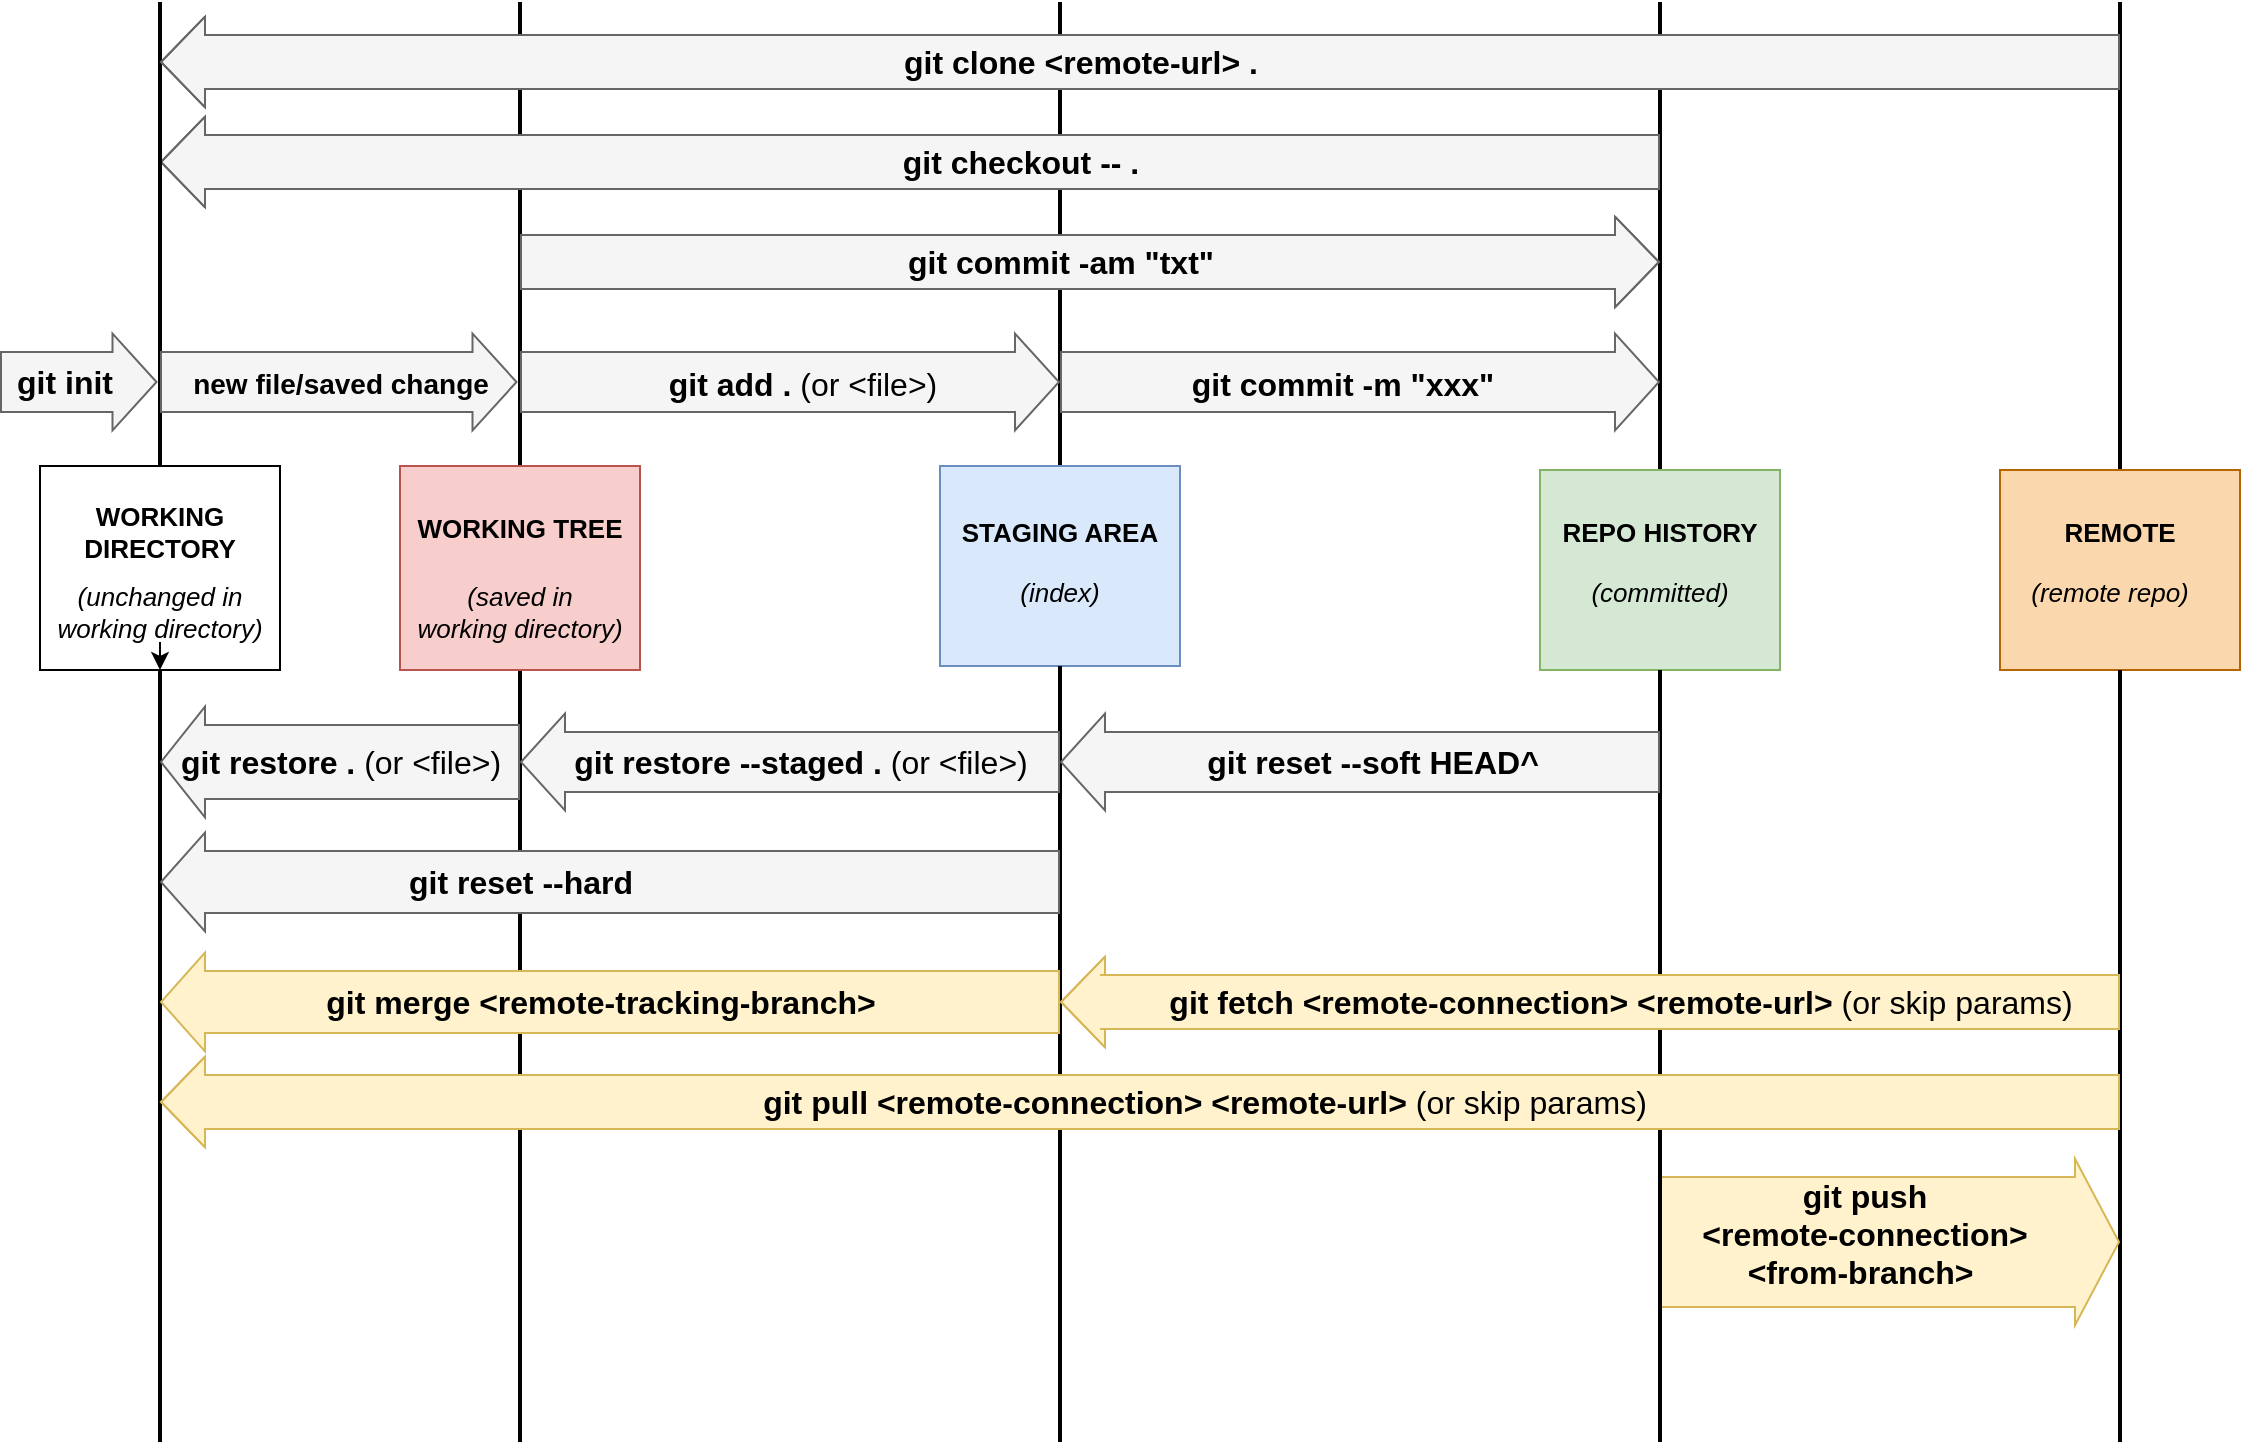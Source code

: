 <mxfile version="15.9.4" type="device"><diagram id="P35_t219VjbHzBjbyaFw" name="Page-1"><mxGraphModel dx="1379" dy="729" grid="1" gridSize="10" guides="1" tooltips="1" connect="1" arrows="1" fold="1" page="1" pageScale="1" pageWidth="1169" pageHeight="827" math="0" shadow="0"><root><mxCell id="0"/><mxCell id="1" parent="0"/><mxCell id="e2-frQNVOFfccnvgSo4z-17" value="" style="endArrow=none;html=1;rounded=0;startSize=0;endSize=7;strokeWidth=2;" parent="1" target="e2-frQNVOFfccnvgSo4z-6" edge="1"><mxGeometry width="50" height="50" relative="1" as="geometry"><mxPoint x="300" y="800" as="sourcePoint"/><mxPoint x="230" y="120" as="targetPoint"/></mxGeometry></mxCell><mxCell id="e2-frQNVOFfccnvgSo4z-16" value="" style="endArrow=none;html=1;rounded=0;startSize=0;endSize=7;startArrow=none;strokeWidth=2;" parent="1" source="e2-frQNVOFfccnvgSo4z-6" edge="1"><mxGeometry width="50" height="50" relative="1" as="geometry"><mxPoint x="230" y="780" as="sourcePoint"/><mxPoint x="300" y="80" as="targetPoint"/></mxGeometry></mxCell><mxCell id="e2-frQNVOFfccnvgSo4z-20" value="" style="endArrow=none;html=1;rounded=0;startSize=0;endSize=7;startArrow=none;strokeWidth=2;" parent="1" source="e2-frQNVOFfccnvgSo4z-21" edge="1"><mxGeometry width="50" height="50" relative="1" as="geometry"><mxPoint x="550" y="780" as="sourcePoint"/><mxPoint x="570" y="80" as="targetPoint"/><Array as="points"><mxPoint x="570" y="110"/></Array></mxGeometry></mxCell><mxCell id="e2-frQNVOFfccnvgSo4z-27" value="" style="group" parent="1" vertex="1" connectable="0"><mxGeometry x="1040" y="80" width="120" height="720" as="geometry"/></mxCell><mxCell id="e2-frQNVOFfccnvgSo4z-28" value="" style="endArrow=none;html=1;rounded=0;startSize=0;endSize=7;startArrow=none;strokeWidth=2;" parent="e2-frQNVOFfccnvgSo4z-27" source="e2-frQNVOFfccnvgSo4z-29" edge="1"><mxGeometry width="50" height="50" relative="1" as="geometry"><mxPoint x="60" y="700" as="sourcePoint"/><mxPoint x="60" as="targetPoint"/></mxGeometry></mxCell><mxCell id="e2-frQNVOFfccnvgSo4z-29" value="" style="rounded=0;whiteSpace=wrap;html=1;fillColor=#fad7ac;strokeColor=#b46504;" parent="e2-frQNVOFfccnvgSo4z-27" vertex="1"><mxGeometry y="234" width="120" height="100" as="geometry"/></mxCell><mxCell id="e2-frQNVOFfccnvgSo4z-30" value="" style="endArrow=none;html=1;rounded=0;startSize=0;endSize=7;strokeWidth=2;" parent="e2-frQNVOFfccnvgSo4z-27" target="e2-frQNVOFfccnvgSo4z-29" edge="1"><mxGeometry width="50" height="50" relative="1" as="geometry"><mxPoint x="60" y="720" as="sourcePoint"/><mxPoint x="60" y="40" as="targetPoint"/></mxGeometry></mxCell><mxCell id="e2-frQNVOFfccnvgSo4z-37" value="&lt;span style=&quot;font-size: 13px&quot;&gt;REMOTE&lt;/span&gt;" style="text;html=1;strokeColor=none;fillColor=none;align=center;verticalAlign=middle;whiteSpace=wrap;rounded=0;fontStyle=1;fontSize=13;" parent="e2-frQNVOFfccnvgSo4z-27" vertex="1"><mxGeometry y="250" width="120" height="30" as="geometry"/></mxCell><mxCell id="e2-frQNVOFfccnvgSo4z-44" value="&lt;span style=&quot;font-size: 13px&quot;&gt;(remote repo)&lt;/span&gt;" style="text;html=1;strokeColor=none;fillColor=none;align=center;verticalAlign=middle;whiteSpace=wrap;rounded=0;fontStyle=2;fontSize=13;" parent="e2-frQNVOFfccnvgSo4z-27" vertex="1"><mxGeometry x="-10" y="280" width="130" height="30" as="geometry"/></mxCell><mxCell id="90mctrwNIaIoMtCGeNcC-7" value="" style="shape=flexArrow;endArrow=block;rounded=0;endWidth=17.333;endSize=7;startSize=0;startArrow=none;startFill=0;endFill=0;width=65;fillColor=#fff2cc;strokeColor=#d6b656;" edge="1" parent="e2-frQNVOFfccnvgSo4z-27"><mxGeometry width="50" height="50" relative="1" as="geometry"><mxPoint x="-170" y="620" as="sourcePoint"/><mxPoint x="60" y="620" as="targetPoint"/><Array as="points"/></mxGeometry></mxCell><mxCell id="90mctrwNIaIoMtCGeNcC-8" value="&lt;b&gt;git push &lt;br&gt;&amp;lt;remote-connection&amp;gt; &lt;br&gt;&amp;lt;from-branch&amp;gt;&amp;nbsp;&lt;/b&gt;" style="edgeLabel;align=center;verticalAlign=middle;resizable=0;points=[];fontSize=16;html=1;labelBackgroundColor=none;spacing=9;" vertex="1" connectable="0" parent="90mctrwNIaIoMtCGeNcC-7"><mxGeometry x="-0.075" y="2" relative="1" as="geometry"><mxPoint x="-5" y="-2" as="offset"/></mxGeometry></mxCell><mxCell id="e2-frQNVOFfccnvgSo4z-23" value="" style="group" parent="1" vertex="1" connectable="0"><mxGeometry x="810" y="80" width="120" height="720" as="geometry"/></mxCell><mxCell id="e2-frQNVOFfccnvgSo4z-24" value="" style="endArrow=none;html=1;rounded=0;startSize=0;endSize=7;startArrow=none;strokeWidth=2;" parent="e2-frQNVOFfccnvgSo4z-23" source="e2-frQNVOFfccnvgSo4z-25" edge="1"><mxGeometry width="50" height="50" relative="1" as="geometry"><mxPoint x="60" y="700" as="sourcePoint"/><mxPoint x="60" as="targetPoint"/></mxGeometry></mxCell><mxCell id="e2-frQNVOFfccnvgSo4z-25" value="" style="rounded=0;whiteSpace=wrap;html=1;fillColor=#d5e8d4;strokeColor=#82b366;" parent="e2-frQNVOFfccnvgSo4z-23" vertex="1"><mxGeometry y="234" width="120" height="100" as="geometry"/></mxCell><mxCell id="e2-frQNVOFfccnvgSo4z-26" value="" style="endArrow=none;html=1;rounded=0;startSize=0;endSize=7;strokeWidth=2;" parent="e2-frQNVOFfccnvgSo4z-23" target="e2-frQNVOFfccnvgSo4z-25" edge="1"><mxGeometry width="50" height="50" relative="1" as="geometry"><mxPoint x="60" y="720" as="sourcePoint"/><mxPoint x="60" y="40" as="targetPoint"/></mxGeometry></mxCell><mxCell id="e2-frQNVOFfccnvgSo4z-34" value="&lt;span style=&quot;font-size: 13px&quot;&gt;REPO HISTORY&lt;/span&gt;" style="text;html=1;strokeColor=none;fillColor=none;align=center;verticalAlign=middle;whiteSpace=wrap;rounded=0;fontStyle=1;fontSize=13;" parent="e2-frQNVOFfccnvgSo4z-23" vertex="1"><mxGeometry y="250" width="120" height="30" as="geometry"/></mxCell><mxCell id="e2-frQNVOFfccnvgSo4z-36" value="&lt;span style=&quot;font-size: 13px&quot;&gt;(committed)&lt;/span&gt;" style="text;html=1;strokeColor=none;fillColor=none;align=center;verticalAlign=middle;whiteSpace=wrap;rounded=0;fontStyle=2;fontSize=13;" parent="e2-frQNVOFfccnvgSo4z-23" vertex="1"><mxGeometry x="-5" y="280" width="130" height="30" as="geometry"/></mxCell><mxCell id="e2-frQNVOFfccnvgSo4z-89" value="" style="shape=flexArrow;endArrow=block;rounded=0;endWidth=17.333;endSize=7;startSize=0;startArrow=none;startFill=0;endFill=0;width=27;fillColor=#f5f5f5;strokeColor=#666666;" parent="e2-frQNVOFfccnvgSo4z-23" edge="1"><mxGeometry width="50" height="50" relative="1" as="geometry"><mxPoint x="60" y="80" as="sourcePoint"/><mxPoint x="-690" y="80" as="targetPoint"/><Array as="points"><mxPoint x="-220" y="80"/></Array></mxGeometry></mxCell><mxCell id="e2-frQNVOFfccnvgSo4z-90" value="&lt;b&gt;git checkout -- .&lt;/b&gt;" style="edgeLabel;align=center;verticalAlign=middle;resizable=0;points=[];fontSize=16;html=1;labelBackgroundColor=none;spacing=9;" parent="e2-frQNVOFfccnvgSo4z-89" vertex="1" connectable="0"><mxGeometry x="-0.075" y="2" relative="1" as="geometry"><mxPoint x="27" y="-2" as="offset"/></mxGeometry></mxCell><mxCell id="e2-frQNVOFfccnvgSo4z-21" value="" style="rounded=0;whiteSpace=wrap;html=1;fillColor=#dae8fc;strokeColor=#6c8ebf;" parent="1" vertex="1"><mxGeometry x="510" y="312" width="120" height="100" as="geometry"/></mxCell><mxCell id="e2-frQNVOFfccnvgSo4z-22" value="" style="endArrow=none;html=1;rounded=0;startSize=0;endSize=7;strokeWidth=2;" parent="1" target="e2-frQNVOFfccnvgSo4z-21" edge="1"><mxGeometry width="50" height="50" relative="1" as="geometry"><mxPoint x="570" y="800" as="sourcePoint"/><mxPoint x="550" y="120" as="targetPoint"/></mxGeometry></mxCell><mxCell id="e2-frQNVOFfccnvgSo4z-33" value="&lt;span style=&quot;font-size: 13px&quot;&gt;STAGING AREA&lt;/span&gt;" style="text;html=1;strokeColor=none;fillColor=none;align=center;verticalAlign=middle;whiteSpace=wrap;rounded=0;fontStyle=1;fontSize=13;" parent="1" vertex="1"><mxGeometry x="515" y="330" width="110" height="30" as="geometry"/></mxCell><mxCell id="e2-frQNVOFfccnvgSo4z-35" value="&lt;span style=&quot;font-size: 13px&quot;&gt;(index)&lt;/span&gt;" style="text;html=1;strokeColor=none;fillColor=none;align=center;verticalAlign=middle;whiteSpace=wrap;rounded=0;fontStyle=2;fontSize=13;" parent="1" vertex="1"><mxGeometry x="505" y="360" width="130" height="30" as="geometry"/></mxCell><mxCell id="e2-frQNVOFfccnvgSo4z-15" value="" style="shape=flexArrow;endArrow=block;rounded=0;endWidth=17.333;endSize=7;startSize=0;startArrow=none;startFill=0;endFill=0;width=27;fillColor=#f5f5f5;strokeColor=#666666;" parent="1" edge="1"><mxGeometry width="50" height="50" relative="1" as="geometry"><mxPoint x="300" y="210" as="sourcePoint"/><mxPoint x="870" y="210" as="targetPoint"/><Array as="points"><mxPoint x="570" y="210"/></Array></mxGeometry></mxCell><mxCell id="e2-frQNVOFfccnvgSo4z-56" value="&lt;b style=&quot;font-size: 16px&quot;&gt;git commit&lt;/b&gt;&amp;nbsp;&lt;b style=&quot;font-size: 16px&quot;&gt;-am &quot;txt&quot;&lt;/b&gt;" style="edgeLabel;align=center;verticalAlign=middle;resizable=0;points=[];fontSize=16;html=1;labelBackgroundColor=none;spacing=9;" parent="e2-frQNVOFfccnvgSo4z-15" vertex="1" connectable="0"><mxGeometry x="-0.075" y="2" relative="1" as="geometry"><mxPoint x="6" y="2" as="offset"/></mxGeometry></mxCell><mxCell id="e2-frQNVOFfccnvgSo4z-45" value="" style="shape=flexArrow;endArrow=block;html=1;rounded=0;endWidth=17.333;endSize=7;startSize=0;startArrow=none;startFill=0;endFill=0;width=30;fillColor=#f5f5f5;strokeColor=#666666;" parent="1" edge="1"><mxGeometry width="50" height="50" relative="1" as="geometry"><mxPoint x="300" y="270" as="sourcePoint"/><mxPoint x="570" y="270" as="targetPoint"/><Array as="points"/></mxGeometry></mxCell><mxCell id="e2-frQNVOFfccnvgSo4z-57" value="&lt;b style=&quot;font-size: 16px;&quot;&gt;git add .&lt;/b&gt; (or &amp;lt;file&amp;gt;)" style="edgeLabel;html=1;align=center;verticalAlign=middle;resizable=0;points=[];fontSize=16;labelBackgroundColor=none;" parent="e2-frQNVOFfccnvgSo4z-45" vertex="1" connectable="0"><mxGeometry x="-0.108" y="-1" relative="1" as="geometry"><mxPoint x="20" as="offset"/></mxGeometry></mxCell><mxCell id="e2-frQNVOFfccnvgSo4z-58" value="" style="shape=flexArrow;endArrow=block;html=1;rounded=0;endWidth=17.333;endSize=7;startSize=0;startArrow=none;startFill=0;endFill=0;width=30;fillColor=#f5f5f5;strokeColor=#666666;" parent="1" edge="1"><mxGeometry width="50" height="50" relative="1" as="geometry"><mxPoint x="570" y="270" as="sourcePoint"/><mxPoint x="870" y="270" as="targetPoint"/><Array as="points"/></mxGeometry></mxCell><mxCell id="e2-frQNVOFfccnvgSo4z-59" value="&lt;b style=&quot;font-size: 16px&quot;&gt;git commit&lt;/b&gt;&amp;nbsp;&lt;b style=&quot;font-size: 16px&quot;&gt;-m &quot;xxx&quot;&lt;/b&gt;" style="edgeLabel;html=1;align=center;verticalAlign=middle;resizable=0;points=[];fontSize=16;labelBackgroundColor=none;" parent="e2-frQNVOFfccnvgSo4z-58" vertex="1" connectable="0"><mxGeometry x="-0.108" y="-1" relative="1" as="geometry"><mxPoint x="7" as="offset"/></mxGeometry></mxCell><mxCell id="e2-frQNVOFfccnvgSo4z-61" value="" style="shape=flexArrow;endArrow=block;html=1;rounded=0;endWidth=17.333;endSize=7;startSize=0;startArrow=none;startFill=0;endFill=0;width=30;fillColor=#f5f5f5;strokeColor=#666666;" parent="1" edge="1"><mxGeometry width="50" height="50" relative="1" as="geometry"><mxPoint x="570" y="460" as="sourcePoint"/><mxPoint x="300" y="460" as="targetPoint"/><Array as="points"/></mxGeometry></mxCell><mxCell id="e2-frQNVOFfccnvgSo4z-62" value="&lt;b style=&quot;font-size: 16px;&quot;&gt;git restore --staged . &lt;/b&gt;(or &amp;lt;file&amp;gt;)" style="edgeLabel;html=1;align=center;verticalAlign=middle;resizable=0;points=[];fontSize=16;labelBackgroundColor=none;" parent="e2-frQNVOFfccnvgSo4z-61" vertex="1" connectable="0"><mxGeometry x="-0.108" y="-1" relative="1" as="geometry"><mxPoint x="-10" y="1" as="offset"/></mxGeometry></mxCell><mxCell id="e2-frQNVOFfccnvgSo4z-65" value="" style="endArrow=none;html=1;rounded=0;fontSize=17;startSize=0;endSize=7;strokeWidth=2;" parent="1" edge="1"><mxGeometry width="50" height="50" relative="1" as="geometry"><mxPoint x="120" y="800" as="sourcePoint"/><mxPoint x="120" y="80" as="targetPoint"/></mxGeometry></mxCell><mxCell id="e2-frQNVOFfccnvgSo4z-68" value="" style="shape=flexArrow;endArrow=block;html=1;rounded=0;endWidth=17.333;endSize=7;startSize=0;startArrow=none;startFill=0;endFill=0;width=30;fillColor=#f5f5f5;strokeColor=#666666;" parent="1" edge="1"><mxGeometry width="50" height="50" relative="1" as="geometry"><mxPoint x="120" y="270" as="sourcePoint"/><mxPoint x="298.75" y="270" as="targetPoint"/><Array as="points"/></mxGeometry></mxCell><mxCell id="e2-frQNVOFfccnvgSo4z-69" value="&lt;b&gt;&lt;font style=&quot;font-size: 14px&quot;&gt;new file/saved change&lt;/font&gt;&lt;/b&gt;" style="edgeLabel;html=1;align=center;verticalAlign=middle;resizable=0;points=[];fontSize=16;labelBackgroundColor=none;" parent="e2-frQNVOFfccnvgSo4z-68" vertex="1" connectable="0"><mxGeometry x="-0.108" y="-1" relative="1" as="geometry"><mxPoint x="10" y="-1" as="offset"/></mxGeometry></mxCell><mxCell id="e2-frQNVOFfccnvgSo4z-70" value="" style="group" parent="1" vertex="1" connectable="0"><mxGeometry x="230" y="312" width="130" height="102" as="geometry"/></mxCell><mxCell id="e2-frQNVOFfccnvgSo4z-6" value="" style="rounded=0;whiteSpace=wrap;html=1;fillColor=#f8cecc;strokeColor=#b85450;" parent="e2-frQNVOFfccnvgSo4z-70" vertex="1"><mxGeometry x="10" width="120" height="102" as="geometry"/></mxCell><mxCell id="e2-frQNVOFfccnvgSo4z-31" value="&lt;span style=&quot;font-size: 13px;&quot;&gt;WORKING TREE&lt;/span&gt;" style="text;html=1;strokeColor=none;fillColor=none;align=center;verticalAlign=middle;whiteSpace=wrap;rounded=0;fontStyle=1;fontSize=13;" parent="e2-frQNVOFfccnvgSo4z-70" vertex="1"><mxGeometry x="15" y="16" width="110" height="30" as="geometry"/></mxCell><mxCell id="e2-frQNVOFfccnvgSo4z-86" value="&lt;span style=&quot;font-size: 13px&quot;&gt;(saved in&lt;br&gt;working directory)&lt;/span&gt;" style="text;html=1;strokeColor=none;fillColor=none;align=center;verticalAlign=middle;whiteSpace=wrap;rounded=0;fontStyle=2;fontSize=13;" parent="e2-frQNVOFfccnvgSo4z-70" vertex="1"><mxGeometry x="5" y="58" width="130" height="30" as="geometry"/></mxCell><mxCell id="e2-frQNVOFfccnvgSo4z-74" value="" style="group" parent="1" vertex="1" connectable="0"><mxGeometry x="50" y="312" width="130" height="102" as="geometry"/></mxCell><mxCell id="e2-frQNVOFfccnvgSo4z-75" value="" style="rounded=0;whiteSpace=wrap;html=1;" parent="e2-frQNVOFfccnvgSo4z-74" vertex="1"><mxGeometry x="10" width="120" height="102" as="geometry"/></mxCell><mxCell id="e2-frQNVOFfccnvgSo4z-76" value="&lt;span style=&quot;font-size: 13px&quot;&gt;WORKING DIRECTORY&lt;/span&gt;" style="text;html=1;strokeColor=none;fillColor=none;align=center;verticalAlign=middle;whiteSpace=wrap;rounded=0;fontStyle=1;fontSize=13;" parent="e2-frQNVOFfccnvgSo4z-74" vertex="1"><mxGeometry x="15" y="18" width="110" height="30" as="geometry"/></mxCell><mxCell id="90mctrwNIaIoMtCGeNcC-9" style="edgeStyle=orthogonalEdgeStyle;rounded=0;orthogonalLoop=1;jettySize=auto;html=1;exitX=0.5;exitY=1;exitDx=0;exitDy=0;entryX=0.5;entryY=1;entryDx=0;entryDy=0;fontSize=14;" edge="1" parent="e2-frQNVOFfccnvgSo4z-74" source="e2-frQNVOFfccnvgSo4z-80" target="e2-frQNVOFfccnvgSo4z-75"><mxGeometry relative="1" as="geometry"/></mxCell><mxCell id="e2-frQNVOFfccnvgSo4z-80" value="&lt;span style=&quot;font-size: 13px&quot;&gt;(unchanged in&lt;br&gt;working directory)&lt;/span&gt;" style="text;html=1;strokeColor=none;fillColor=none;align=center;verticalAlign=middle;whiteSpace=wrap;rounded=0;fontStyle=2;fontSize=13;" parent="e2-frQNVOFfccnvgSo4z-74" vertex="1"><mxGeometry x="5" y="58" width="130" height="30" as="geometry"/></mxCell><mxCell id="e2-frQNVOFfccnvgSo4z-78" value="" style="shape=flexArrow;endArrow=block;html=1;rounded=0;endWidth=17.333;endSize=7;startSize=0;startArrow=none;startFill=0;endFill=0;width=30;fillColor=#f5f5f5;strokeColor=#666666;" parent="1" edge="1"><mxGeometry width="50" height="50" relative="1" as="geometry"><mxPoint x="40" y="270" as="sourcePoint"/><mxPoint x="118.75" y="270" as="targetPoint"/><Array as="points"/></mxGeometry></mxCell><mxCell id="e2-frQNVOFfccnvgSo4z-79" value="&lt;b style=&quot;font-size: 16px;&quot;&gt;git init&lt;/b&gt;" style="edgeLabel;align=center;verticalAlign=middle;resizable=0;points=[];fontSize=16;labelBackgroundColor=none;html=1;" parent="e2-frQNVOFfccnvgSo4z-78" vertex="1" connectable="0"><mxGeometry x="-0.108" y="-1" relative="1" as="geometry"><mxPoint x="-3" y="-1" as="offset"/></mxGeometry></mxCell><mxCell id="e2-frQNVOFfccnvgSo4z-81" value="" style="shape=flexArrow;endArrow=block;rounded=0;endWidth=17.333;endSize=7;startSize=0;startArrow=none;startFill=0;endFill=0;width=31;fillColor=#f5f5f5;strokeColor=#666666;" parent="1" edge="1"><mxGeometry width="50" height="50" relative="1" as="geometry"><mxPoint x="570" y="520" as="sourcePoint"/><mxPoint x="120" y="520" as="targetPoint"/><Array as="points"/></mxGeometry></mxCell><mxCell id="e2-frQNVOFfccnvgSo4z-82" value="&lt;b&gt;git reset --hard&lt;/b&gt;" style="edgeLabel;align=center;verticalAlign=middle;resizable=0;points=[];fontSize=16;html=1;labelBackgroundColor=none;spacing=9;" parent="e2-frQNVOFfccnvgSo4z-81" vertex="1" connectable="0"><mxGeometry x="-0.075" y="2" relative="1" as="geometry"><mxPoint x="-62" y="-2" as="offset"/></mxGeometry></mxCell><mxCell id="e2-frQNVOFfccnvgSo4z-83" value="" style="shape=flexArrow;endArrow=block;html=1;rounded=0;endWidth=17.333;endSize=7;startSize=0;startArrow=none;startFill=0;endFill=0;width=37;fillColor=#f5f5f5;strokeColor=#666666;" parent="1" edge="1"><mxGeometry width="50" height="50" relative="1" as="geometry"><mxPoint x="300" y="460" as="sourcePoint"/><mxPoint x="120" y="460" as="targetPoint"/><Array as="points"/></mxGeometry></mxCell><mxCell id="e2-frQNVOFfccnvgSo4z-84" value="&lt;b style=&quot;font-size: 16px&quot;&gt;git restore . &lt;/b&gt;(or &amp;lt;file&amp;gt;)" style="edgeLabel;html=1;align=center;verticalAlign=middle;resizable=0;points=[];fontSize=16;labelBackgroundColor=none;" parent="e2-frQNVOFfccnvgSo4z-83" vertex="1" connectable="0"><mxGeometry x="-0.108" y="-1" relative="1" as="geometry"><mxPoint x="-10" y="1" as="offset"/></mxGeometry></mxCell><mxCell id="e2-frQNVOFfccnvgSo4z-87" value="" style="shape=flexArrow;endArrow=block;rounded=0;endWidth=17.333;endSize=7;startSize=0;startArrow=none;startFill=0;endFill=0;width=27;fillColor=#f5f5f5;strokeColor=#666666;" parent="1" edge="1"><mxGeometry width="50" height="50" relative="1" as="geometry"><mxPoint x="1100" y="110" as="sourcePoint"/><mxPoint x="120" y="110" as="targetPoint"/><Array as="points"><mxPoint x="590" y="110"/></Array></mxGeometry></mxCell><mxCell id="e2-frQNVOFfccnvgSo4z-88" value="&lt;b&gt;git clone &amp;lt;remote-url&amp;gt; .&lt;/b&gt;" style="edgeLabel;align=center;verticalAlign=middle;resizable=0;points=[];fontSize=16;html=1;labelBackgroundColor=none;spacing=9;" parent="e2-frQNVOFfccnvgSo4z-87" vertex="1" connectable="0"><mxGeometry x="-0.075" y="2" relative="1" as="geometry"><mxPoint x="-67" y="-2" as="offset"/></mxGeometry></mxCell><mxCell id="e2-frQNVOFfccnvgSo4z-91" value="" style="shape=flexArrow;endArrow=block;html=1;rounded=0;endWidth=17.333;endSize=7;startSize=0;startArrow=none;startFill=0;endFill=0;width=30;fillColor=#f5f5f5;strokeColor=#666666;" parent="1" edge="1"><mxGeometry width="50" height="50" relative="1" as="geometry"><mxPoint x="870" y="460" as="sourcePoint"/><mxPoint x="570" y="460" as="targetPoint"/><Array as="points"/></mxGeometry></mxCell><mxCell id="e2-frQNVOFfccnvgSo4z-92" value="&lt;b&gt;git reset --soft HEAD^&lt;/b&gt;" style="edgeLabel;html=1;align=center;verticalAlign=middle;resizable=0;points=[];fontSize=16;labelBackgroundColor=none;" parent="e2-frQNVOFfccnvgSo4z-91" vertex="1" connectable="0"><mxGeometry x="-0.108" y="-1" relative="1" as="geometry"><mxPoint x="-10" y="1" as="offset"/></mxGeometry></mxCell><mxCell id="90mctrwNIaIoMtCGeNcC-1" value="" style="shape=flexArrow;endArrow=block;rounded=0;endWidth=17.333;endSize=7;startSize=0;startArrow=none;startFill=0;endFill=0;width=27;fillColor=#fff2cc;strokeColor=#d6b656;" edge="1" parent="1"><mxGeometry width="50" height="50" relative="1" as="geometry"><mxPoint x="1100" y="580" as="sourcePoint"/><mxPoint x="570" y="580" as="targetPoint"/><Array as="points"><mxPoint x="590" y="580"/></Array></mxGeometry></mxCell><mxCell id="90mctrwNIaIoMtCGeNcC-2" value="&lt;b&gt;git fetch &amp;lt;remote-connection&amp;gt; &amp;lt;remote-url&amp;gt; &lt;/b&gt;(or skip params)" style="edgeLabel;align=center;verticalAlign=middle;resizable=0;points=[];fontSize=16;html=1;labelBackgroundColor=none;spacing=9;" vertex="1" connectable="0" parent="90mctrwNIaIoMtCGeNcC-1"><mxGeometry x="-0.075" y="2" relative="1" as="geometry"><mxPoint x="-5" y="-2" as="offset"/></mxGeometry></mxCell><mxCell id="90mctrwNIaIoMtCGeNcC-3" value="" style="shape=flexArrow;endArrow=block;rounded=0;endWidth=17.333;endSize=7;startSize=0;startArrow=none;startFill=0;endFill=0;width=31;fillColor=#fff2cc;strokeColor=#d6b656;" edge="1" parent="1"><mxGeometry width="50" height="50" relative="1" as="geometry"><mxPoint x="570" y="580" as="sourcePoint"/><mxPoint x="120" y="580" as="targetPoint"/><Array as="points"/></mxGeometry></mxCell><mxCell id="90mctrwNIaIoMtCGeNcC-4" value="&lt;b&gt;git merge &amp;lt;remote-tracking-branch&amp;gt;&lt;/b&gt;" style="edgeLabel;align=center;verticalAlign=middle;resizable=0;points=[];fontSize=16;html=1;labelBackgroundColor=none;spacing=9;" vertex="1" connectable="0" parent="90mctrwNIaIoMtCGeNcC-3"><mxGeometry x="-0.075" y="2" relative="1" as="geometry"><mxPoint x="-22" y="-2" as="offset"/></mxGeometry></mxCell><mxCell id="90mctrwNIaIoMtCGeNcC-5" value="" style="shape=flexArrow;endArrow=block;rounded=0;endWidth=17.333;endSize=7;startSize=0;startArrow=none;startFill=0;endFill=0;width=27;fillColor=#fff2cc;strokeColor=#d6b656;" edge="1" parent="1"><mxGeometry width="50" height="50" relative="1" as="geometry"><mxPoint x="1100" y="630" as="sourcePoint"/><mxPoint x="120" y="630" as="targetPoint"/><Array as="points"><mxPoint x="590" y="630"/></Array></mxGeometry></mxCell><mxCell id="90mctrwNIaIoMtCGeNcC-6" value="&lt;b&gt;git pull &amp;lt;remote-connection&amp;gt; &amp;lt;remote-url&amp;gt; &lt;/b&gt;(or skip params)" style="edgeLabel;align=center;verticalAlign=middle;resizable=0;points=[];fontSize=16;html=1;labelBackgroundColor=none;spacing=9;" vertex="1" connectable="0" parent="90mctrwNIaIoMtCGeNcC-5"><mxGeometry x="-0.075" y="2" relative="1" as="geometry"><mxPoint x="-5" y="-2" as="offset"/></mxGeometry></mxCell></root></mxGraphModel></diagram></mxfile>